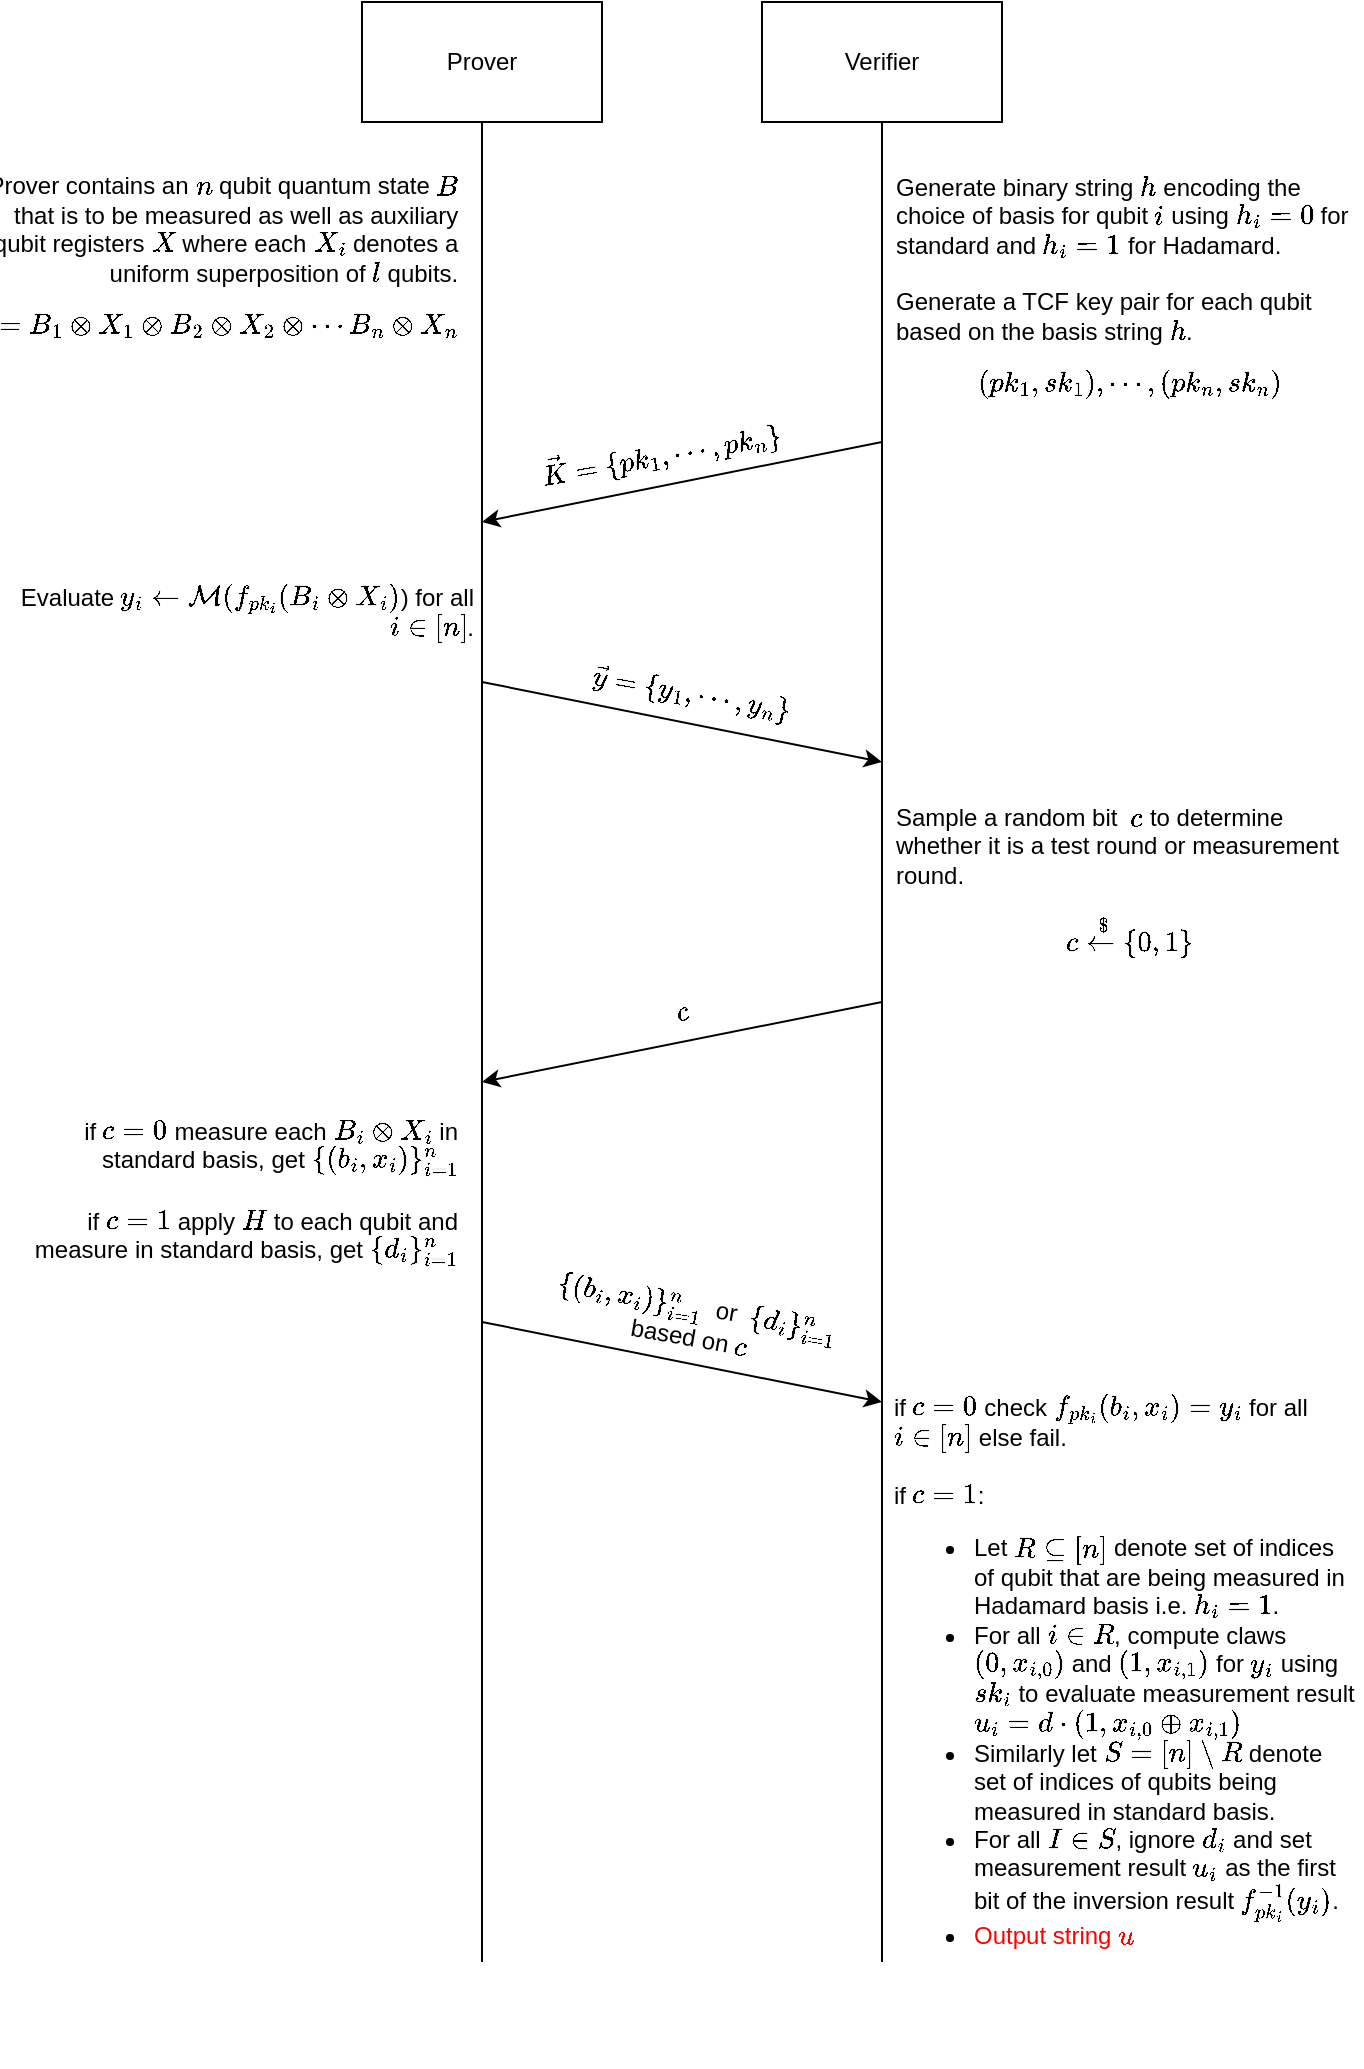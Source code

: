 <mxfile version="22.0.8" type="github">
  <diagram name="Page-1" id="AIPKbdXcqbR32iEAUKS8">
    <mxGraphModel dx="1434" dy="827" grid="1" gridSize="10" guides="1" tooltips="1" connect="1" arrows="1" fold="1" page="1" pageScale="1" pageWidth="850" pageHeight="1100" math="1" shadow="0">
      <root>
        <mxCell id="0" />
        <mxCell id="1" parent="0" />
        <mxCell id="RTmlnpqRpCCmJay8zq1c-1" value="Prover" style="rounded=0;whiteSpace=wrap;html=1;" vertex="1" parent="1">
          <mxGeometry x="260" y="60" width="120" height="60" as="geometry" />
        </mxCell>
        <mxCell id="RTmlnpqRpCCmJay8zq1c-2" value="Verifier" style="rounded=0;whiteSpace=wrap;html=1;" vertex="1" parent="1">
          <mxGeometry x="460" y="60" width="120" height="60" as="geometry" />
        </mxCell>
        <mxCell id="RTmlnpqRpCCmJay8zq1c-3" value="" style="endArrow=none;html=1;rounded=0;entryX=0.5;entryY=1;entryDx=0;entryDy=0;" edge="1" parent="1" target="RTmlnpqRpCCmJay8zq1c-1">
          <mxGeometry width="50" height="50" relative="1" as="geometry">
            <mxPoint x="320" y="1040" as="sourcePoint" />
            <mxPoint x="320" y="170" as="targetPoint" />
          </mxGeometry>
        </mxCell>
        <mxCell id="RTmlnpqRpCCmJay8zq1c-4" value="" style="endArrow=none;html=1;rounded=0;entryX=0.5;entryY=1;entryDx=0;entryDy=0;" edge="1" parent="1" target="RTmlnpqRpCCmJay8zq1c-2">
          <mxGeometry width="50" height="50" relative="1" as="geometry">
            <mxPoint x="520" y="1040" as="sourcePoint" />
            <mxPoint x="519.5" y="170" as="targetPoint" />
          </mxGeometry>
        </mxCell>
        <mxCell id="RTmlnpqRpCCmJay8zq1c-5" value="" style="endArrow=classic;html=1;rounded=0;" edge="1" parent="1">
          <mxGeometry width="50" height="50" relative="1" as="geometry">
            <mxPoint x="520" y="280" as="sourcePoint" />
            <mxPoint x="320" y="320" as="targetPoint" />
          </mxGeometry>
        </mxCell>
        <mxCell id="RTmlnpqRpCCmJay8zq1c-6" value="$$\vec{K}=\{pk_1, \cdots, pk_n\}$$" style="text;html=1;strokeColor=none;fillColor=none;align=center;verticalAlign=middle;whiteSpace=wrap;rounded=0;rotation=-10;" vertex="1" parent="1">
          <mxGeometry x="295" y="270" width="230" height="30" as="geometry" />
        </mxCell>
        <mxCell id="RTmlnpqRpCCmJay8zq1c-7" value="Generate binary string \(h\) encoding the choice of basis for qubit \(i\) using \(h_i=0\) for standard and \(h_i=1\) for Hadamard.&lt;br&gt;&lt;br&gt;Generate a TCF key pair for each qubit based on the basis string \(h\). &lt;br&gt;$$(pk_1, sk_1), \cdots, (pk_n, sk_n)$$&amp;nbsp;" style="text;html=1;strokeColor=none;fillColor=none;align=left;verticalAlign=middle;whiteSpace=wrap;rounded=0;" vertex="1" parent="1">
          <mxGeometry x="525" y="180" width="235" height="70" as="geometry" />
        </mxCell>
        <mxCell id="RTmlnpqRpCCmJay8zq1c-8" value="&lt;div style=&quot;text-align: right;&quot;&gt;Prover contains an \(n\) qubit quantum state \(B\) that is to be measured as well as auxiliary qubit registers \(X\) where each \(X_i\) denotes a uniform superposition of \(l\) qubits.&lt;/div&gt;&lt;div style=&quot;&quot;&gt;&lt;div style=&quot;text-align: right;&quot;&gt;$$\rho=B_1 \otimes X_1 \otimes B_2 \otimes X_2 \otimes \cdots B_n \otimes X_n $$&lt;/div&gt;&lt;div style=&quot;&quot;&gt;&lt;br&gt;&lt;/div&gt;&lt;/div&gt;" style="text;html=1;strokeColor=none;fillColor=none;align=center;verticalAlign=middle;whiteSpace=wrap;rounded=0;" vertex="1" parent="1">
          <mxGeometry x="80" y="80" width="215" height="240" as="geometry" />
        </mxCell>
        <mxCell id="RTmlnpqRpCCmJay8zq1c-9" value="&lt;div style=&quot;&quot;&gt;Evaluate \(y_i \leftarrow \mathcal{M}(f_{pk_i}(B_i\otimes X_i)\)) for all \(i \in [n]\).&lt;/div&gt;" style="text;html=1;strokeColor=none;fillColor=none;align=right;verticalAlign=middle;whiteSpace=wrap;rounded=0;" vertex="1" parent="1">
          <mxGeometry x="80" y="330" width="237.5" height="70" as="geometry" />
        </mxCell>
        <mxCell id="RTmlnpqRpCCmJay8zq1c-10" value="" style="endArrow=classic;html=1;rounded=0;" edge="1" parent="1">
          <mxGeometry width="50" height="50" relative="1" as="geometry">
            <mxPoint x="320" y="400" as="sourcePoint" />
            <mxPoint x="520" y="440" as="targetPoint" />
          </mxGeometry>
        </mxCell>
        <mxCell id="RTmlnpqRpCCmJay8zq1c-11" value="$$\vec{y}=\{y_1, \cdots, y_n\}$$" style="text;html=1;strokeColor=none;fillColor=none;align=center;verticalAlign=middle;whiteSpace=wrap;rounded=0;rotation=10;" vertex="1" parent="1">
          <mxGeometry x="310" y="390" width="230" height="30" as="geometry" />
        </mxCell>
        <mxCell id="RTmlnpqRpCCmJay8zq1c-12" value="Sample a random bit &amp;nbsp;\(c\) to determine whether it is a test round or measurement round.&lt;br&gt;$$c \xleftarrow{$} \{0,1\}$$" style="text;html=1;strokeColor=none;fillColor=none;align=left;verticalAlign=middle;whiteSpace=wrap;rounded=0;" vertex="1" parent="1">
          <mxGeometry x="525" y="470" width="235" height="70" as="geometry" />
        </mxCell>
        <mxCell id="RTmlnpqRpCCmJay8zq1c-13" value="" style="endArrow=classic;html=1;rounded=0;" edge="1" parent="1">
          <mxGeometry width="50" height="50" relative="1" as="geometry">
            <mxPoint x="520" y="560" as="sourcePoint" />
            <mxPoint x="320" y="600" as="targetPoint" />
          </mxGeometry>
        </mxCell>
        <mxCell id="RTmlnpqRpCCmJay8zq1c-14" value="$$c$$" style="text;html=1;strokeColor=none;fillColor=none;align=center;verticalAlign=middle;whiteSpace=wrap;rounded=0;rotation=-15;" vertex="1" parent="1">
          <mxGeometry x="390" y="550" width="60" height="30" as="geometry" />
        </mxCell>
        <mxCell id="RTmlnpqRpCCmJay8zq1c-15" value="&lt;div style=&quot;&quot;&gt;if \(c=0\) measure each \(B_i \otimes X_i \) in standard basis, get \(\{(b_i, x_i)\}_{i=1}^n\)&lt;/div&gt;&lt;div style=&quot;&quot;&gt;&lt;br&gt;&lt;/div&gt;&lt;span style=&quot;&quot;&gt;&lt;div style=&quot;&quot;&gt;if \(c=1\) apply \(H\) to each qubit and measure in standard basis, get \(\{d_i\}_{i=1}^n\)&lt;/div&gt;&lt;/span&gt;" style="text;html=1;strokeColor=none;fillColor=none;align=right;verticalAlign=middle;whiteSpace=wrap;rounded=0;" vertex="1" parent="1">
          <mxGeometry x="80" y="550" width="230" height="210" as="geometry" />
        </mxCell>
        <mxCell id="RTmlnpqRpCCmJay8zq1c-16" value="" style="endArrow=classic;html=1;rounded=0;" edge="1" parent="1">
          <mxGeometry width="50" height="50" relative="1" as="geometry">
            <mxPoint x="320" y="720" as="sourcePoint" />
            <mxPoint x="520" y="760" as="targetPoint" />
          </mxGeometry>
        </mxCell>
        <mxCell id="RTmlnpqRpCCmJay8zq1c-17" value="&amp;nbsp;\(\{(b_i, x_i)\}_{i=1}^n\) &amp;nbsp;or&amp;nbsp;&amp;nbsp;\(\{d_i\}_{i=1}^n\) based on \(c\)" style="text;html=1;strokeColor=none;fillColor=none;align=center;verticalAlign=middle;whiteSpace=wrap;rounded=0;rotation=10;" vertex="1" parent="1">
          <mxGeometry x="340" y="670" width="170" height="100" as="geometry" />
        </mxCell>
        <mxCell id="RTmlnpqRpCCmJay8zq1c-18" value="&lt;div style=&quot;text-align: left;&quot;&gt;if \(c=0\) check \(f_{pk_i}(b_i, x_i)=y_i\) for all \(i \in [n]\) else fail.&lt;/div&gt;&lt;div style=&quot;text-align: left;&quot;&gt;&lt;br&gt;&lt;/div&gt;&lt;div style=&quot;text-align: left;&quot;&gt;if \(c=1\):&lt;/div&gt;&lt;div style=&quot;text-align: left;&quot;&gt;&lt;ul&gt;&lt;li&gt;Let \(R \subseteq [n]\) denote set of indices of qubit that are being measured in Hadamard basis i.e. \(h_i=1\).&lt;/li&gt;&lt;li&gt;For all \(i \in R\), compute claws \((0, x_{i,0})\) and \((1, x_{i,1})\) for \(y_i\) using \(sk_i\) to evaluate measurement result \(u_i=d \cdot (1, x_{i,0} \oplus x_{i,1})\)&lt;/li&gt;&lt;li&gt;Similarly let \(S=[n]\setminus R\) denote set of indices of qubits being measured in standard basis.&lt;/li&gt;&lt;li&gt;For all \(I \in S\), ignore \(d_i\) and set measurement result \(u_i\) as the first bit of the inversion result \(f_{pk_i}^{-1}(y_i)\).&lt;/li&gt;&lt;li&gt;&lt;font color=&quot;#ff0000&quot;&gt;Output string \(u\)&lt;/font&gt;&lt;/li&gt;&lt;/ul&gt;&lt;/div&gt;&lt;br&gt;&lt;div style=&quot;text-align: left;&quot;&gt;&lt;br&gt;&lt;/div&gt;" style="text;html=1;strokeColor=none;fillColor=none;align=center;verticalAlign=middle;whiteSpace=wrap;rounded=0;" vertex="1" parent="1">
          <mxGeometry x="525" y="800" width="235" height="230" as="geometry" />
        </mxCell>
      </root>
    </mxGraphModel>
  </diagram>
</mxfile>
